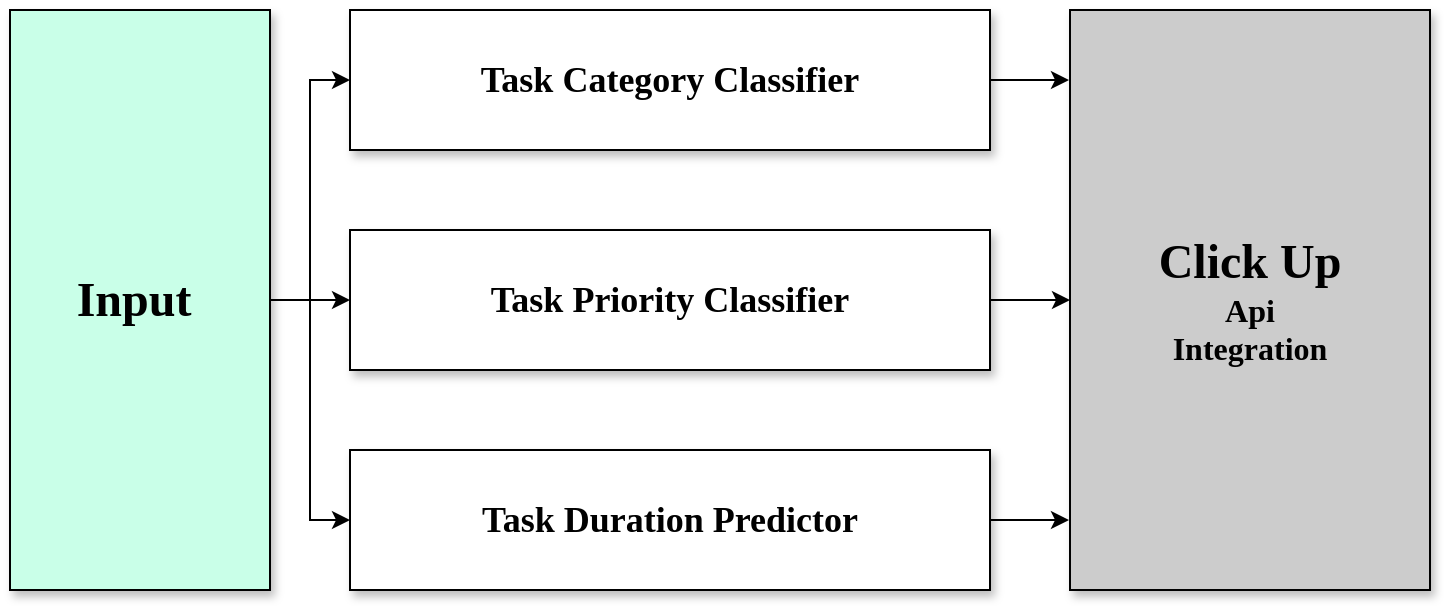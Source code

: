 <mxfile version="27.1.4">
  <diagram name="Página-1" id="RM-Z10JQj7qjmOWt2UrK">
    <mxGraphModel dx="-287" dy="567" grid="1" gridSize="10" guides="1" tooltips="1" connect="1" arrows="1" fold="1" page="1" pageScale="1" pageWidth="827" pageHeight="1169" math="0" shadow="0">
      <root>
        <mxCell id="0" />
        <mxCell id="1" parent="0" />
        <mxCell id="nC28ZU3QJ74QI2WHARkL-34" value="" style="edgeStyle=orthogonalEdgeStyle;rounded=0;orthogonalLoop=1;jettySize=auto;html=1;" edge="1" parent="1" source="nC28ZU3QJ74QI2WHARkL-37" target="nC28ZU3QJ74QI2WHARkL-41">
          <mxGeometry relative="1" as="geometry" />
        </mxCell>
        <mxCell id="nC28ZU3QJ74QI2WHARkL-35" style="edgeStyle=orthogonalEdgeStyle;rounded=0;orthogonalLoop=1;jettySize=auto;html=1;exitX=1;exitY=0.5;exitDx=0;exitDy=0;" edge="1" parent="1" source="nC28ZU3QJ74QI2WHARkL-37" target="nC28ZU3QJ74QI2WHARkL-39">
          <mxGeometry relative="1" as="geometry" />
        </mxCell>
        <mxCell id="nC28ZU3QJ74QI2WHARkL-36" style="edgeStyle=orthogonalEdgeStyle;rounded=0;orthogonalLoop=1;jettySize=auto;html=1;exitX=1;exitY=0.5;exitDx=0;exitDy=0;" edge="1" parent="1" source="nC28ZU3QJ74QI2WHARkL-37" target="nC28ZU3QJ74QI2WHARkL-43">
          <mxGeometry relative="1" as="geometry" />
        </mxCell>
        <mxCell id="nC28ZU3QJ74QI2WHARkL-37" value="&lt;font style=&quot;font-size: 24px;&quot; face=&quot;Garamond&quot;&gt;&lt;b&gt;Input&amp;nbsp;&lt;/b&gt;&lt;/font&gt;" style="rounded=0;whiteSpace=wrap;html=1;shadow=1;align=center;fillColor=#C9FFE8;" vertex="1" parent="1">
          <mxGeometry x="1670" y="10" width="130" height="290" as="geometry" />
        </mxCell>
        <mxCell id="nC28ZU3QJ74QI2WHARkL-38" style="edgeStyle=orthogonalEdgeStyle;rounded=0;orthogonalLoop=1;jettySize=auto;html=1;exitX=1;exitY=0.5;exitDx=0;exitDy=0;entryX=-0.003;entryY=0.122;entryDx=0;entryDy=0;entryPerimeter=0;" edge="1" parent="1" source="nC28ZU3QJ74QI2WHARkL-39" target="nC28ZU3QJ74QI2WHARkL-44">
          <mxGeometry relative="1" as="geometry" />
        </mxCell>
        <mxCell id="nC28ZU3QJ74QI2WHARkL-39" value="&lt;h2&gt;&lt;font face=&quot;Garamond&quot;&gt;Task Category Classifier&lt;/font&gt;&lt;/h2&gt;" style="rounded=0;whiteSpace=wrap;html=1;shadow=1;" vertex="1" parent="1">
          <mxGeometry x="1840" y="10" width="320" height="70" as="geometry" />
        </mxCell>
        <mxCell id="nC28ZU3QJ74QI2WHARkL-40" value="" style="edgeStyle=orthogonalEdgeStyle;rounded=0;orthogonalLoop=1;jettySize=auto;html=1;" edge="1" parent="1" source="nC28ZU3QJ74QI2WHARkL-41" target="nC28ZU3QJ74QI2WHARkL-44">
          <mxGeometry relative="1" as="geometry" />
        </mxCell>
        <mxCell id="nC28ZU3QJ74QI2WHARkL-41" value="&lt;h2&gt;&lt;font face=&quot;Garamond&quot;&gt;Task Priority Classifier&lt;/font&gt;&lt;/h2&gt;" style="rounded=0;whiteSpace=wrap;html=1;shadow=1;" vertex="1" parent="1">
          <mxGeometry x="1840" y="120" width="320" height="70" as="geometry" />
        </mxCell>
        <mxCell id="nC28ZU3QJ74QI2WHARkL-42" style="edgeStyle=orthogonalEdgeStyle;rounded=0;orthogonalLoop=1;jettySize=auto;html=1;exitX=1;exitY=0.5;exitDx=0;exitDy=0;entryX=-0.003;entryY=0.876;entryDx=0;entryDy=0;entryPerimeter=0;" edge="1" parent="1" source="nC28ZU3QJ74QI2WHARkL-43" target="nC28ZU3QJ74QI2WHARkL-44">
          <mxGeometry relative="1" as="geometry" />
        </mxCell>
        <mxCell id="nC28ZU3QJ74QI2WHARkL-43" value="&lt;h2&gt;&lt;font face=&quot;Garamond&quot;&gt;Task Duration Predictor&lt;/font&gt;&lt;/h2&gt;" style="rounded=0;whiteSpace=wrap;html=1;shadow=1;" vertex="1" parent="1">
          <mxGeometry x="1840" y="230" width="320" height="70" as="geometry" />
        </mxCell>
        <mxCell id="nC28ZU3QJ74QI2WHARkL-44" value="&lt;font style=&quot;font-size: 24px;&quot; face=&quot;Garamond&quot;&gt;&lt;b&gt;Click Up&lt;/b&gt;&lt;/font&gt;&lt;div&gt;&lt;font size=&quot;3&quot; face=&quot;Garamond&quot;&gt;&lt;b&gt;Api&lt;/b&gt;&lt;/font&gt;&lt;/div&gt;&lt;div&gt;&lt;font size=&quot;3&quot; face=&quot;Garamond&quot;&gt;&lt;b&gt;Integration&lt;/b&gt;&lt;/font&gt;&lt;/div&gt;" style="rounded=0;whiteSpace=wrap;html=1;shadow=1;align=center;fillColor=#CCCCCC;" vertex="1" parent="1">
          <mxGeometry x="2200" y="10" width="180" height="290" as="geometry" />
        </mxCell>
      </root>
    </mxGraphModel>
  </diagram>
</mxfile>
